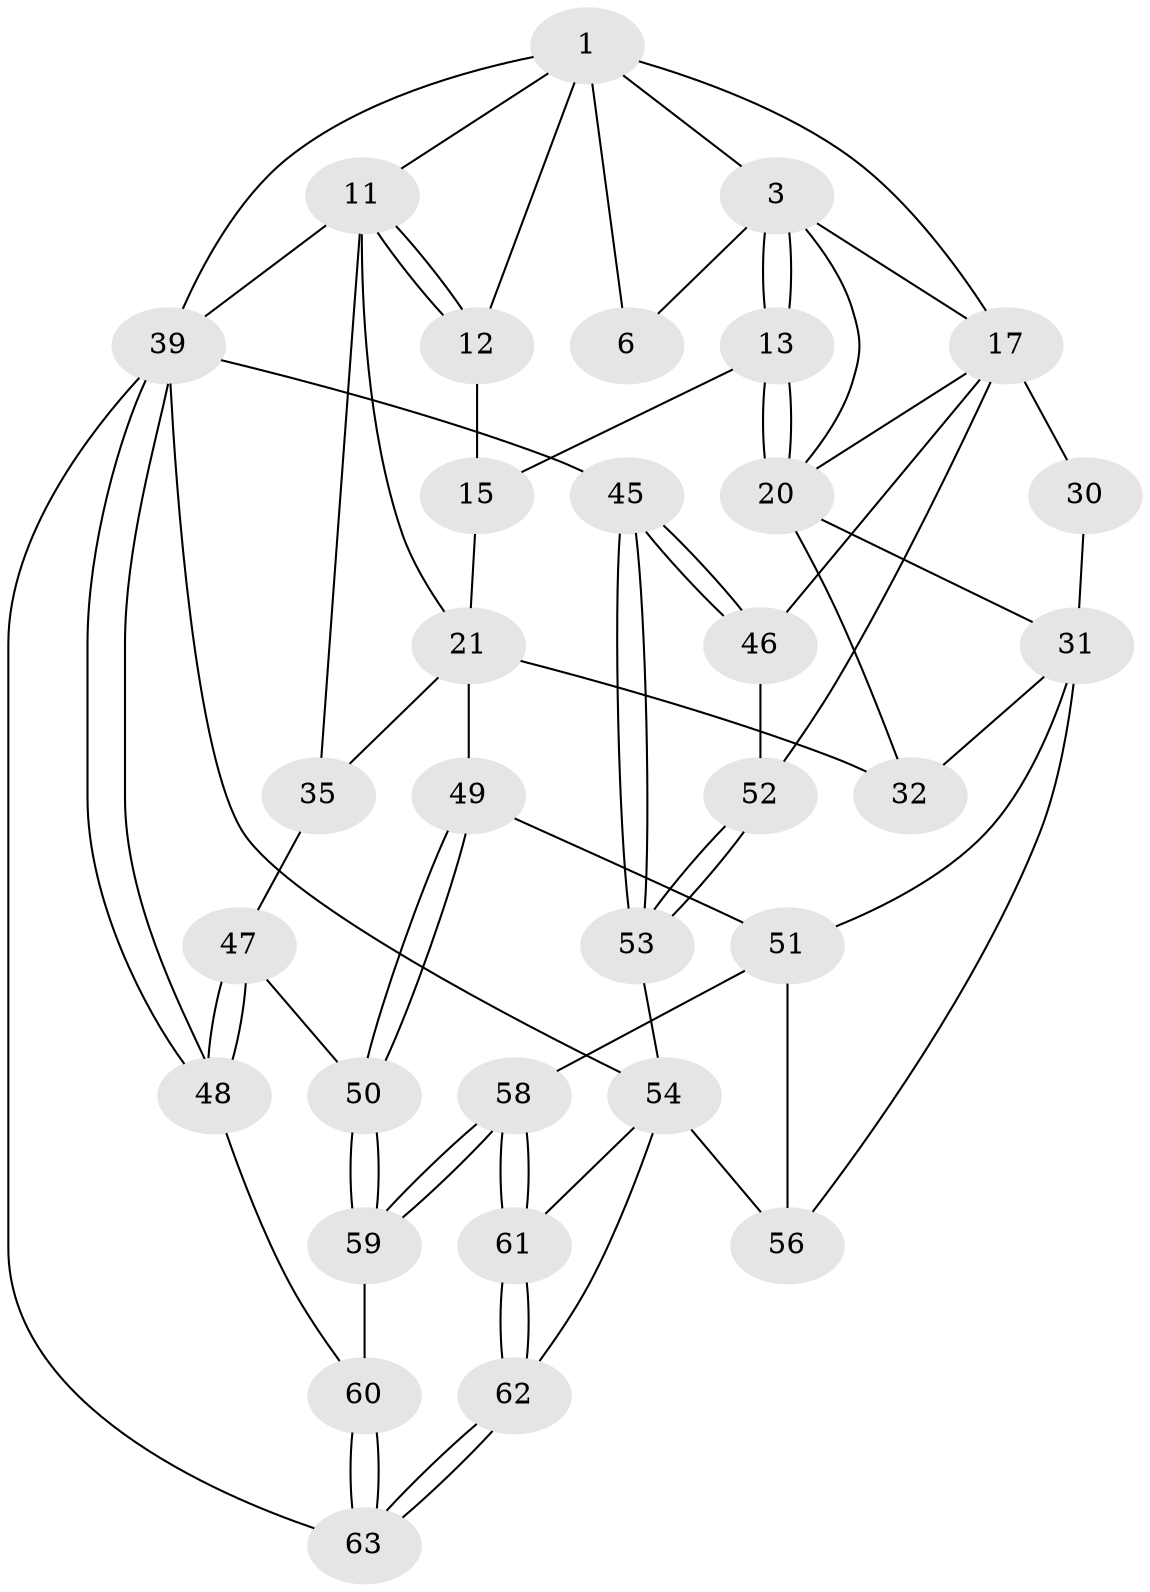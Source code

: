 // original degree distribution, {3: 0.03125, 4: 0.21875, 5: 0.5625, 6: 0.1875}
// Generated by graph-tools (version 1.1) at 2025/16/03/09/25 04:16:59]
// undirected, 32 vertices, 73 edges
graph export_dot {
graph [start="1"]
  node [color=gray90,style=filled];
  1 [pos="+0.9332964668056992+0",super="+2+8"];
  3 [pos="+0.6559389952634243+0",super="+4"];
  6 [pos="+0.8474267759469427+0.06613234204727997",super="+7"];
  11 [pos="+0+0",super="+24"];
  12 [pos="+0.30764005548367834+0"];
  13 [pos="+0.5943403193021555+0.17635335502402877",super="+14"];
  15 [pos="+0.4730934186081128+0.10449566576400891",super="+16+26"];
  17 [pos="+1+0.26119778508301217",super="+18+42"];
  20 [pos="+0.602172594065843+0.18513477253763122",super="+25"];
  21 [pos="+0.3335090841740134+0.31008612750112774",super="+22"];
  30 [pos="+0.6831390049943087+0.4641590605734371"];
  31 [pos="+0.6524895884205149+0.4584628308841891",super="+36"];
  32 [pos="+0.39145734967349854+0.549547235041535"];
  35 [pos="+0.10670048367578175+0.5580760986237664",super="+41"];
  39 [pos="+0+0.7598041156864362",super="+40"];
  45 [pos="+1+1"];
  46 [pos="+1+0.6553223073473164"];
  47 [pos="+0+0.6720110078070126"];
  48 [pos="+0+0.7496448041093414"];
  49 [pos="+0.2019983116090586+0.6360116195735961"];
  50 [pos="+0.14157143632478547+0.7059954925438794"];
  51 [pos="+0.23272523498503236+0.6592355603475526",super="+57"];
  52 [pos="+0.7469344448249331+0.5421363010926261"];
  53 [pos="+0.7001945673975034+0.819299352950404"];
  54 [pos="+0.5967772856385872+0.8359867184822248",super="+64+55"];
  56 [pos="+0.4638198267516232+0.744025143924929"];
  58 [pos="+0.2651074072231265+0.9016321257986855"];
  59 [pos="+0.15194314845951343+0.8314045040698949"];
  60 [pos="+0.110861262716645+0.8308875221098797"];
  61 [pos="+0.27079987026562174+1"];
  62 [pos="+0.2630943304547399+1"];
  63 [pos="+0+1"];
  1 -- 3;
  1 -- 12;
  1 -- 17;
  1 -- 6;
  1 -- 39;
  1 -- 11;
  3 -- 13;
  3 -- 13;
  3 -- 20;
  3 -- 6;
  3 -- 17;
  11 -- 12;
  11 -- 12;
  11 -- 39 [weight=2];
  11 -- 35;
  11 -- 21;
  12 -- 15;
  13 -- 20 [weight=2];
  13 -- 20;
  13 -- 15 [weight=2];
  15 -- 21 [weight=2];
  17 -- 20;
  17 -- 30 [weight=2];
  17 -- 46;
  17 -- 52;
  20 -- 32;
  20 -- 31;
  21 -- 32;
  21 -- 49;
  21 -- 35 [weight=2];
  30 -- 31;
  31 -- 32;
  31 -- 56;
  31 -- 51;
  35 -- 47;
  39 -- 48;
  39 -- 48;
  39 -- 54;
  39 -- 45;
  39 -- 63;
  45 -- 46;
  45 -- 46;
  45 -- 53;
  45 -- 53;
  46 -- 52;
  47 -- 48;
  47 -- 48;
  47 -- 50;
  48 -- 60;
  49 -- 50;
  49 -- 50;
  49 -- 51;
  50 -- 59;
  50 -- 59;
  51 -- 56;
  51 -- 58;
  52 -- 53;
  52 -- 53;
  53 -- 54;
  54 -- 62;
  54 -- 56;
  54 -- 61;
  58 -- 59;
  58 -- 59;
  58 -- 61;
  58 -- 61;
  59 -- 60;
  60 -- 63;
  60 -- 63;
  61 -- 62;
  61 -- 62;
  62 -- 63;
  62 -- 63;
}
